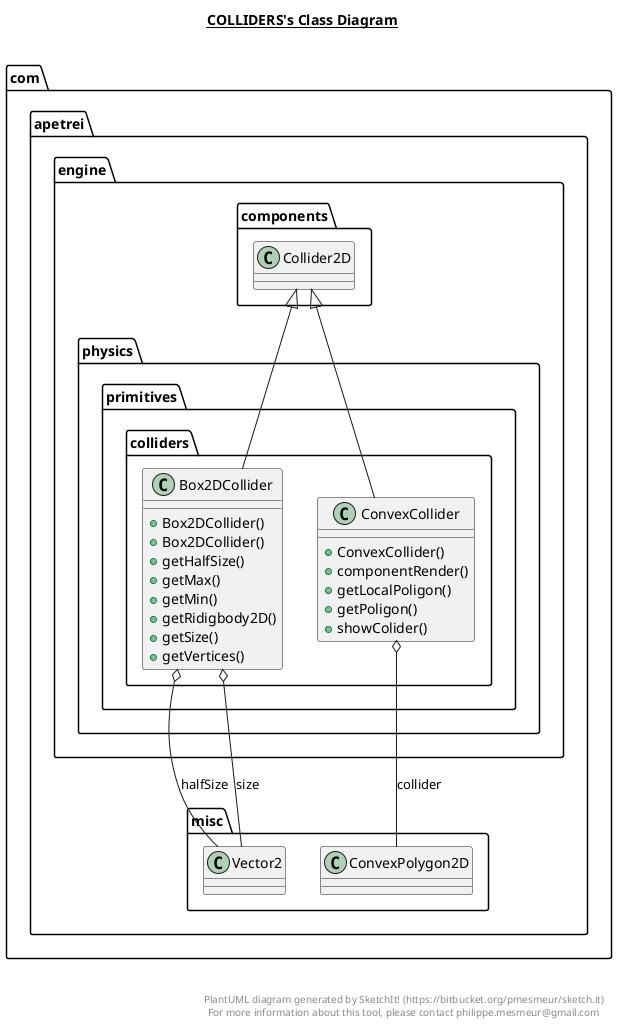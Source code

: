 @startuml

title __COLLIDERS's Class Diagram__\n

  namespace com.apetrei.engine {
    namespace physics {
      namespace primitives {
        namespace colliders {
          class com.apetrei.engine.physics.primitives.colliders.Box2DCollider {
              + Box2DCollider()
              + Box2DCollider()
              + getHalfSize()
              + getMax()
              + getMin()
              + getRidigbody2D()
              + getSize()
              + getVertices()
          }
        }
      }
    }
  }
  

  namespace com.apetrei.engine {
    namespace physics {
      namespace primitives {
        namespace colliders {
          class com.apetrei.engine.physics.primitives.colliders.ConvexCollider {
              + ConvexCollider()
              + componentRender()
              + getLocalPoligon()
              + getPoligon()
              + showColider()
          }
        }
      }
    }
  }
  

  com.apetrei.engine.physics.primitives.colliders.Box2DCollider -up-|> com.apetrei.engine.components.Collider2D
  com.apetrei.engine.physics.primitives.colliders.Box2DCollider o-- com.apetrei.misc.Vector2 : halfSize
  com.apetrei.engine.physics.primitives.colliders.Box2DCollider o-- com.apetrei.misc.Vector2 : size
  com.apetrei.engine.physics.primitives.colliders.ConvexCollider -up-|> com.apetrei.engine.components.Collider2D
  com.apetrei.engine.physics.primitives.colliders.ConvexCollider o-- com.apetrei.misc.ConvexPolygon2D : collider


right footer


PlantUML diagram generated by SketchIt! (https://bitbucket.org/pmesmeur/sketch.it)
For more information about this tool, please contact philippe.mesmeur@gmail.com
endfooter

@enduml
